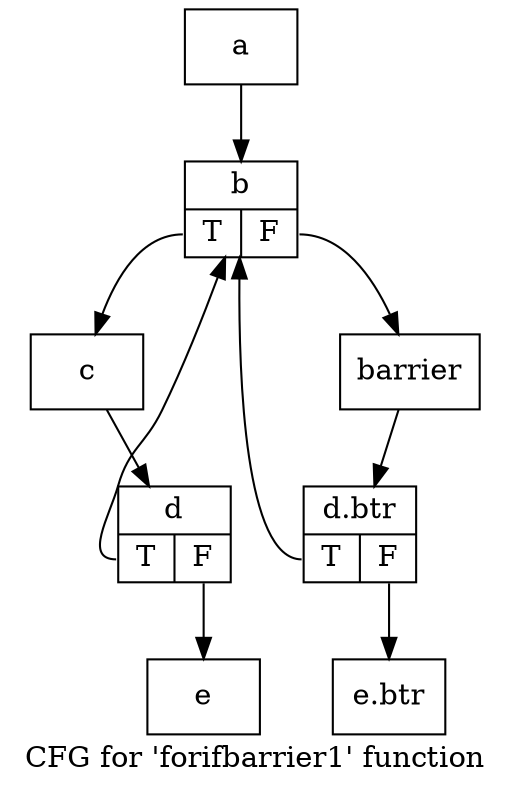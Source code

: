 digraph "CFG for 'forifbarrier1' function" {
	label="CFG for 'forifbarrier1' function";

	Node0x12a3140 [shape=record,label="{a}"];
	Node0x12a3140 -> Node0x12a2780;
	Node0x12a2780 [shape=record,label="{b|{<s0>T|<s1>F}}"];
	Node0x12a2780:s0 -> Node0x12a2860;
	Node0x12a2780:s1 -> Node0x12a2190;
	Node0x12a2860 [shape=record,label="{c}"];
	Node0x12a2860 -> Node0x12a2300;
	Node0x12a2190 [shape=record,label="{barrier}"];
	Node0x12a2190 -> Node0x12a1170;
	Node0x12a2300 [shape=record,label="{d|{<s0>T|<s1>F}}"];
	Node0x12a2300:s0 -> Node0x12a2780;
	Node0x12a2300:s1 -> Node0x12a1250;
	Node0x12a1250 [shape=record,label="{e}"];
	Node0x12a1170 [shape=record,label="{d.btr|{<s0>T|<s1>F}}"];
	Node0x12a1170:s0 -> Node0x12a2780;
	Node0x12a1170:s1 -> Node0x12a13c0;
	Node0x12a13c0 [shape=record,label="{e.btr}"];
}
